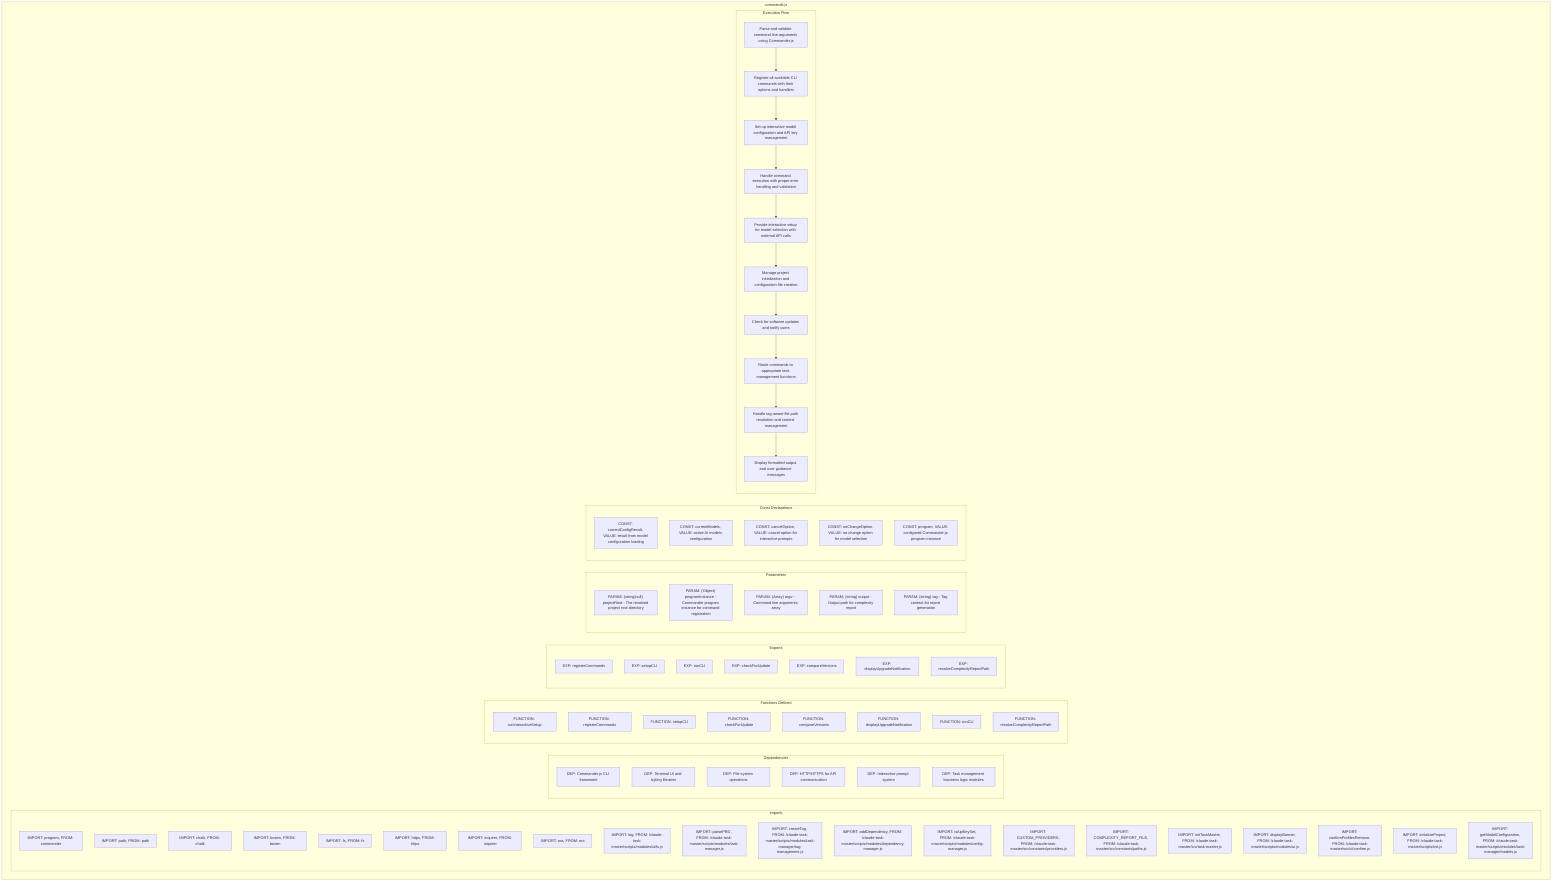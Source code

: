 flowchart TB
    subgraph Imports["Imports"]
        I1["IMPORT: program, FROM: commander"]
        I2["IMPORT: path, FROM: path"]
        I3["IMPORT: chalk, FROM: chalk"]
        I4["IMPORT: boxen, FROM: boxen"]
        I5["IMPORT: fs, FROM: fs"]
        I6["IMPORT: https, FROM: https"]
        I7["IMPORT: inquirer, FROM: inquirer"]
        I8["IMPORT: ora, FROM: ora"]
        I9["IMPORT: log, FROM: /claude-task-master/scripts/modules/utils.js"]
        I10["IMPORT: parsePRD, FROM: /claude-task-master/scripts/modules/task-manager.js"]
        I11["IMPORT: createTag, FROM: /claude-task-master/scripts/modules/task-manager/tag-management.js"]
        I12["IMPORT: addDependency, FROM: /claude-task-master/scripts/modules/dependency-manager.js"]
        I13["IMPORT: isApiKeySet, FROM: /claude-task-master/scripts/modules/config-manager.js"]
        I14["IMPORT: CUSTOM_PROVIDERS, FROM: /claude-task-master/src/constants/providers.js"]
        I15["IMPORT: COMPLEXITY_REPORT_FILE, FROM: /claude-task-master/src/constants/paths.js"]
        I16["IMPORT: initTaskMaster, FROM: /claude-task-master/src/task-master.js"]
        I17["IMPORT: displayBanner, FROM: /claude-task-master/scripts/modules/ui.js"]
        I18["IMPORT: confirmProfilesRemove, FROM: /claude-task-master/src/ui/confirm.js"]
        I19["IMPORT: initializeProject, FROM: /claude-task-master/scripts/init.js"]
        I20["IMPORT: getModelConfiguration, FROM: /claude-task-master/scripts/modules/task-manager/models.js"]
    end
    
    subgraph Dependencies["Dependencies"]
        D1["DEP: Commander.js CLI framework"]
        D2["DEP: Terminal UI and styling libraries"]
        D3["DEP: File system operations"]
        D4["DEP: HTTP/HTTPS for API communication"]
        D5["DEP: Interactive prompt system"]
        D6["DEP: Task management business logic modules"]
    end
    
    subgraph FunctionsDefined["Functions Defined"]
        FU1["FUNCTION: runInteractiveSetup"]
        FU2["FUNCTION: registerCommands"]
        FU3["FUNCTION: setupCLI"]
        FU4["FUNCTION: checkForUpdate"]
        FU5["FUNCTION: compareVersions"]
        FU6["FUNCTION: displayUpgradeNotification"]
        FU7["FUNCTION: runCLI"]
        FU8["FUNCTION: resolveComplexityReportPath"]
    end
    
    subgraph Exports["Exports"]
        E1["EXP: registerCommands"]
        E2["EXP: setupCLI"]
        E3["EXP: runCLI"]
        E4["EXP: checkForUpdate"]
        E5["EXP: compareVersions"]
        E6["EXP: displayUpgradeNotification"]
        E7["EXP: resolveComplexityReportPath"]
    end
    
    subgraph Parameters["Parameters"]
        P1["PARAM: {string|null} projectRoot - The resolved project root directory"]
        P2["PARAM: {Object} programInstance - Commander program instance for command registration"]
        P3["PARAM: {Array} argv - Command line arguments array"]
        P4["PARAM: {string} output - Output path for complexity report"]
        P5["PARAM: {string} tag - Tag context for report generation"]
    end
    
    subgraph Constants["Const Declarations"]
        C1["CONST: currentConfigResult, VALUE: result from model configuration loading"]
        C2["CONST: currentModels, VALUE: active AI models configuration"]
        C3["CONST: cancelOption, VALUE: cancel option for interactive prompts"]
        C4["CONST: noChangeOption, VALUE: no change option for model selection"]
        C5["CONST: program, VALUE: configured Commander.js program instance"]
    end
    
    subgraph ExecutionFlow["Execution Flow"]
        FL1["Parse and validate command line arguments using Commander.js"]
        FL2["Register all available CLI commands with their options and handlers"]
        FL3["Set up interactive model configuration and API key management"]
        FL4["Handle command execution with proper error handling and validation"]
        FL5["Provide interactive setup for model selection with external API calls"]
        FL6["Manage project initialization and configuration file creation"]
        FL7["Check for software updates and notify users"]
        FL8["Route commands to appropriate task management functions"]
        FL9["Handle tag-aware file path resolution and context management"]
        FL10["Display formatted output and user guidance messages"]
    end
    
    subgraph commandsJS["commands.js"]
        Imports
        Dependencies
        FunctionsDefined
        Exports
        Parameters
        Constants
        ExecutionFlow
    end
    
    FL1 --> FL2
    FL2 --> FL3
    FL3 --> FL4
    FL4 --> FL5
    FL5 --> FL6
    FL6 --> FL7
    FL7 --> FL8
    FL8 --> FL9
    FL9 --> FL10
